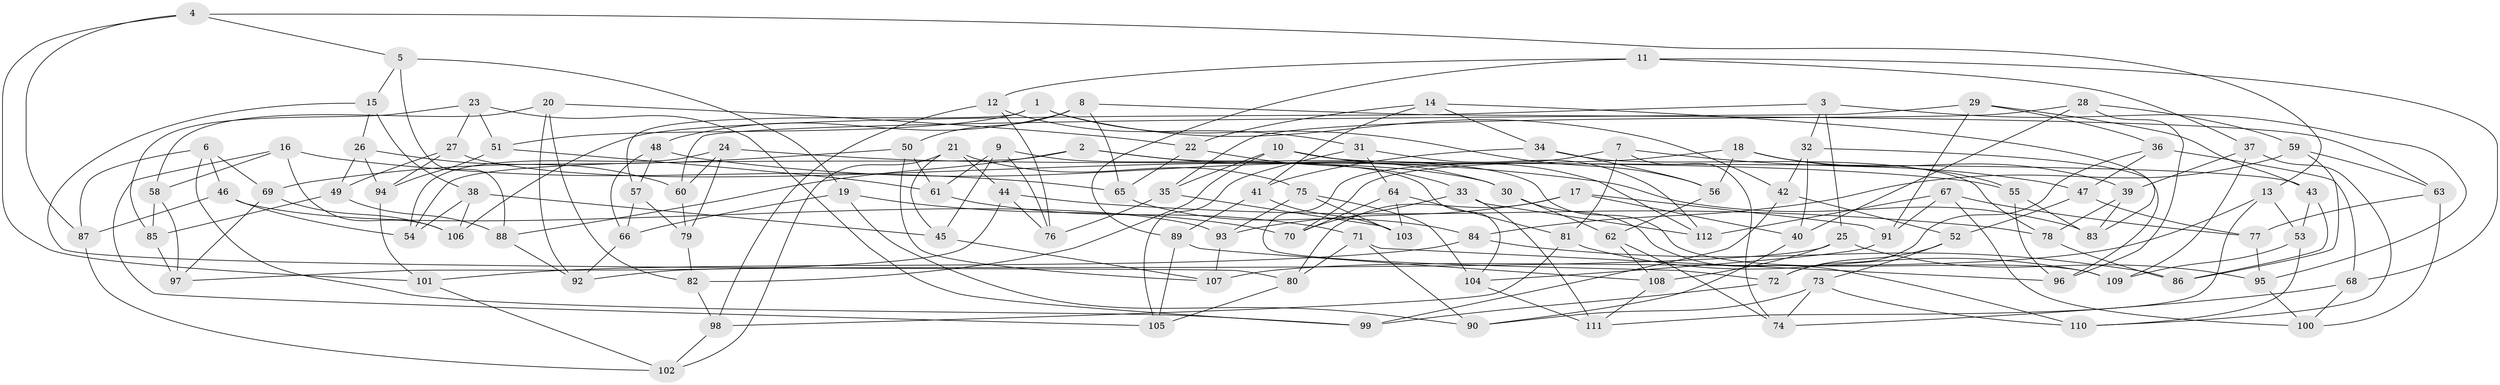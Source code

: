// Generated by graph-tools (version 1.1) at 2025/57/03/09/25 04:57:38]
// undirected, 112 vertices, 224 edges
graph export_dot {
graph [start="1"]
  node [color=gray90,style=filled];
  1;
  2;
  3;
  4;
  5;
  6;
  7;
  8;
  9;
  10;
  11;
  12;
  13;
  14;
  15;
  16;
  17;
  18;
  19;
  20;
  21;
  22;
  23;
  24;
  25;
  26;
  27;
  28;
  29;
  30;
  31;
  32;
  33;
  34;
  35;
  36;
  37;
  38;
  39;
  40;
  41;
  42;
  43;
  44;
  45;
  46;
  47;
  48;
  49;
  50;
  51;
  52;
  53;
  54;
  55;
  56;
  57;
  58;
  59;
  60;
  61;
  62;
  63;
  64;
  65;
  66;
  67;
  68;
  69;
  70;
  71;
  72;
  73;
  74;
  75;
  76;
  77;
  78;
  79;
  80;
  81;
  82;
  83;
  84;
  85;
  86;
  87;
  88;
  89;
  90;
  91;
  92;
  93;
  94;
  95;
  96;
  97;
  98;
  99;
  100;
  101;
  102;
  103;
  104;
  105;
  106;
  107;
  108;
  109;
  110;
  111;
  112;
  1 -- 42;
  1 -- 57;
  1 -- 51;
  1 -- 56;
  2 -- 54;
  2 -- 109;
  2 -- 88;
  2 -- 30;
  3 -- 25;
  3 -- 106;
  3 -- 95;
  3 -- 32;
  4 -- 13;
  4 -- 101;
  4 -- 5;
  4 -- 87;
  5 -- 19;
  5 -- 15;
  5 -- 88;
  6 -- 69;
  6 -- 46;
  6 -- 99;
  6 -- 87;
  7 -- 72;
  7 -- 81;
  7 -- 47;
  7 -- 74;
  8 -- 48;
  8 -- 65;
  8 -- 50;
  8 -- 63;
  9 -- 61;
  9 -- 76;
  9 -- 45;
  9 -- 104;
  10 -- 43;
  10 -- 35;
  10 -- 112;
  10 -- 82;
  11 -- 12;
  11 -- 37;
  11 -- 68;
  11 -- 89;
  12 -- 31;
  12 -- 98;
  12 -- 76;
  13 -- 107;
  13 -- 111;
  13 -- 53;
  14 -- 22;
  14 -- 41;
  14 -- 34;
  14 -- 83;
  15 -- 26;
  15 -- 38;
  15 -- 80;
  16 -- 65;
  16 -- 105;
  16 -- 58;
  16 -- 106;
  17 -- 40;
  17 -- 80;
  17 -- 93;
  17 -- 91;
  18 -- 39;
  18 -- 55;
  18 -- 70;
  18 -- 56;
  19 -- 90;
  19 -- 66;
  19 -- 70;
  20 -- 92;
  20 -- 82;
  20 -- 58;
  20 -- 22;
  21 -- 45;
  21 -- 75;
  21 -- 44;
  21 -- 102;
  22 -- 33;
  22 -- 65;
  23 -- 51;
  23 -- 27;
  23 -- 85;
  23 -- 99;
  24 -- 55;
  24 -- 54;
  24 -- 79;
  24 -- 60;
  25 -- 95;
  25 -- 92;
  25 -- 108;
  26 -- 94;
  26 -- 60;
  26 -- 49;
  27 -- 94;
  27 -- 30;
  27 -- 49;
  28 -- 40;
  28 -- 35;
  28 -- 59;
  28 -- 96;
  29 -- 91;
  29 -- 60;
  29 -- 36;
  29 -- 43;
  30 -- 110;
  30 -- 62;
  31 -- 105;
  31 -- 64;
  31 -- 112;
  32 -- 42;
  32 -- 40;
  32 -- 96;
  33 -- 111;
  33 -- 112;
  33 -- 70;
  34 -- 56;
  34 -- 78;
  34 -- 41;
  35 -- 76;
  35 -- 103;
  36 -- 72;
  36 -- 68;
  36 -- 47;
  37 -- 110;
  37 -- 109;
  37 -- 39;
  38 -- 106;
  38 -- 45;
  38 -- 54;
  39 -- 78;
  39 -- 83;
  40 -- 90;
  41 -- 89;
  41 -- 103;
  42 -- 99;
  42 -- 52;
  43 -- 53;
  43 -- 86;
  44 -- 78;
  44 -- 97;
  44 -- 76;
  45 -- 107;
  46 -- 54;
  46 -- 87;
  46 -- 93;
  47 -- 52;
  47 -- 77;
  48 -- 66;
  48 -- 83;
  48 -- 57;
  49 -- 85;
  49 -- 88;
  50 -- 61;
  50 -- 69;
  50 -- 107;
  51 -- 94;
  51 -- 61;
  52 -- 73;
  52 -- 72;
  53 -- 110;
  53 -- 109;
  55 -- 83;
  55 -- 96;
  56 -- 62;
  57 -- 79;
  57 -- 66;
  58 -- 85;
  58 -- 97;
  59 -- 63;
  59 -- 84;
  59 -- 86;
  60 -- 79;
  61 -- 71;
  62 -- 74;
  62 -- 108;
  63 -- 77;
  63 -- 100;
  64 -- 81;
  64 -- 70;
  64 -- 103;
  65 -- 84;
  66 -- 92;
  67 -- 77;
  67 -- 100;
  67 -- 91;
  67 -- 112;
  68 -- 74;
  68 -- 100;
  69 -- 106;
  69 -- 97;
  71 -- 90;
  71 -- 96;
  71 -- 80;
  72 -- 99;
  73 -- 74;
  73 -- 110;
  73 -- 90;
  75 -- 103;
  75 -- 93;
  75 -- 104;
  77 -- 95;
  78 -- 86;
  79 -- 82;
  80 -- 105;
  81 -- 109;
  81 -- 98;
  82 -- 98;
  84 -- 86;
  84 -- 101;
  85 -- 97;
  87 -- 102;
  88 -- 92;
  89 -- 108;
  89 -- 105;
  91 -- 104;
  93 -- 107;
  94 -- 101;
  95 -- 100;
  98 -- 102;
  101 -- 102;
  104 -- 111;
  108 -- 111;
}
